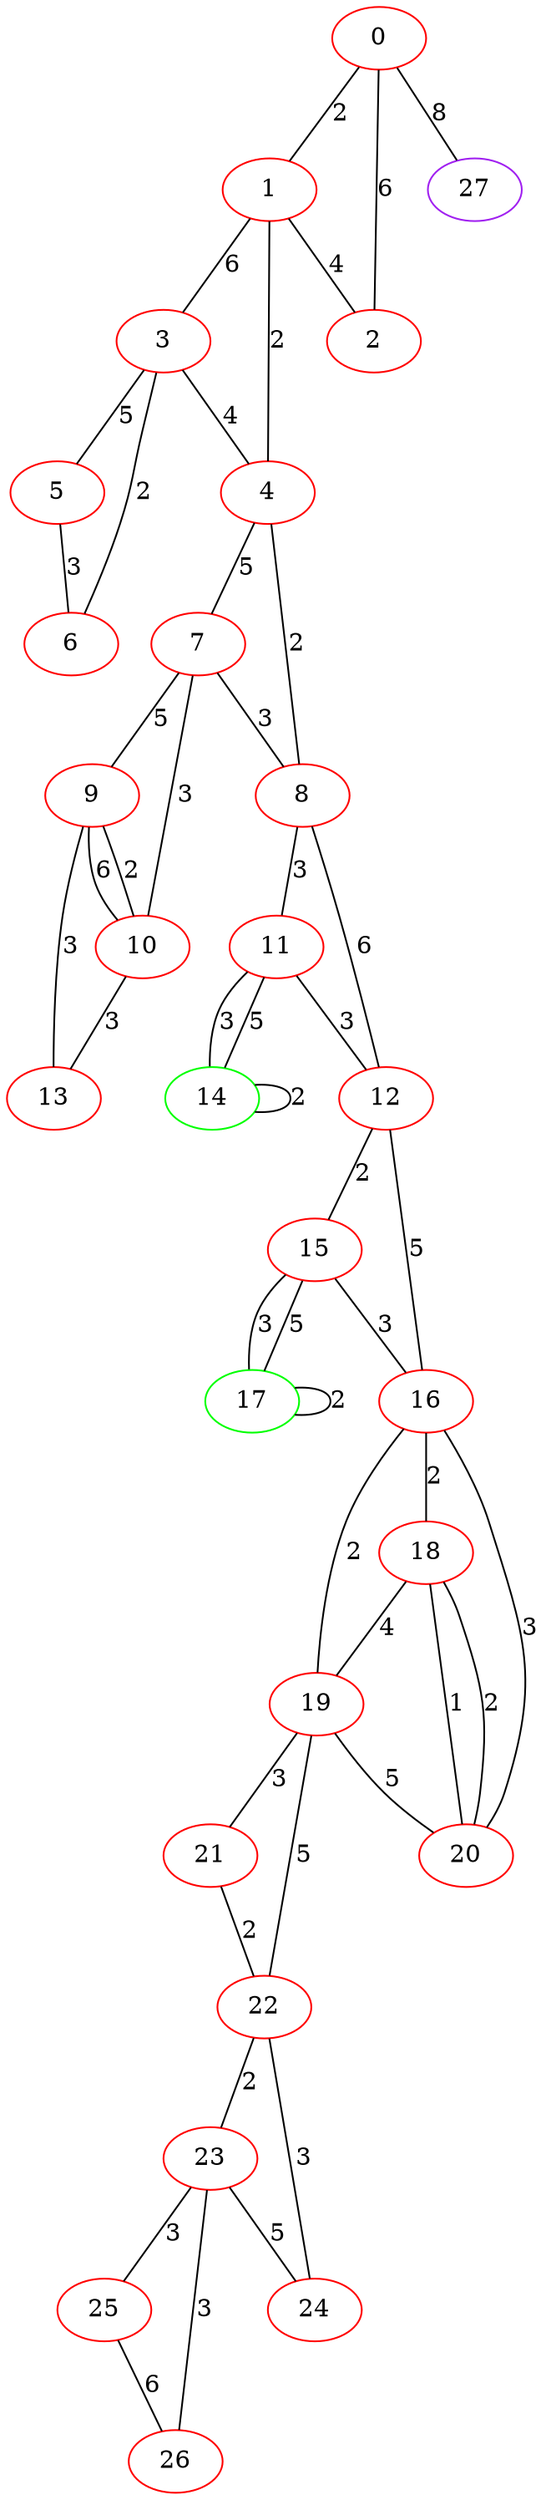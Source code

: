 graph "" {
0 [color=red, weight=1];
1 [color=red, weight=1];
2 [color=red, weight=1];
3 [color=red, weight=1];
4 [color=red, weight=1];
5 [color=red, weight=1];
6 [color=red, weight=1];
7 [color=red, weight=1];
8 [color=red, weight=1];
9 [color=red, weight=1];
10 [color=red, weight=1];
11 [color=red, weight=1];
12 [color=red, weight=1];
13 [color=red, weight=1];
14 [color=green, weight=2];
15 [color=red, weight=1];
16 [color=red, weight=1];
17 [color=green, weight=2];
18 [color=red, weight=1];
19 [color=red, weight=1];
20 [color=red, weight=1];
21 [color=red, weight=1];
22 [color=red, weight=1];
23 [color=red, weight=1];
24 [color=red, weight=1];
25 [color=red, weight=1];
26 [color=red, weight=1];
27 [color=purple, weight=4];
0 -- 1  [key=0, label=2];
0 -- 2  [key=0, label=6];
0 -- 27  [key=0, label=8];
1 -- 2  [key=0, label=4];
1 -- 3  [key=0, label=6];
1 -- 4  [key=0, label=2];
3 -- 4  [key=0, label=4];
3 -- 5  [key=0, label=5];
3 -- 6  [key=0, label=2];
4 -- 8  [key=0, label=2];
4 -- 7  [key=0, label=5];
5 -- 6  [key=0, label=3];
7 -- 8  [key=0, label=3];
7 -- 9  [key=0, label=5];
7 -- 10  [key=0, label=3];
8 -- 11  [key=0, label=3];
8 -- 12  [key=0, label=6];
9 -- 10  [key=0, label=2];
9 -- 10  [key=1, label=6];
9 -- 13  [key=0, label=3];
10 -- 13  [key=0, label=3];
11 -- 12  [key=0, label=3];
11 -- 14  [key=0, label=3];
11 -- 14  [key=1, label=5];
12 -- 16  [key=0, label=5];
12 -- 15  [key=0, label=2];
14 -- 14  [key=0, label=2];
15 -- 16  [key=0, label=3];
15 -- 17  [key=0, label=3];
15 -- 17  [key=1, label=5];
16 -- 20  [key=0, label=3];
16 -- 18  [key=0, label=2];
16 -- 19  [key=0, label=2];
17 -- 17  [key=0, label=2];
18 -- 19  [key=0, label=4];
18 -- 20  [key=0, label=1];
18 -- 20  [key=1, label=2];
19 -- 20  [key=0, label=5];
19 -- 21  [key=0, label=3];
19 -- 22  [key=0, label=5];
21 -- 22  [key=0, label=2];
22 -- 24  [key=0, label=3];
22 -- 23  [key=0, label=2];
23 -- 24  [key=0, label=5];
23 -- 25  [key=0, label=3];
23 -- 26  [key=0, label=3];
25 -- 26  [key=0, label=6];
}
